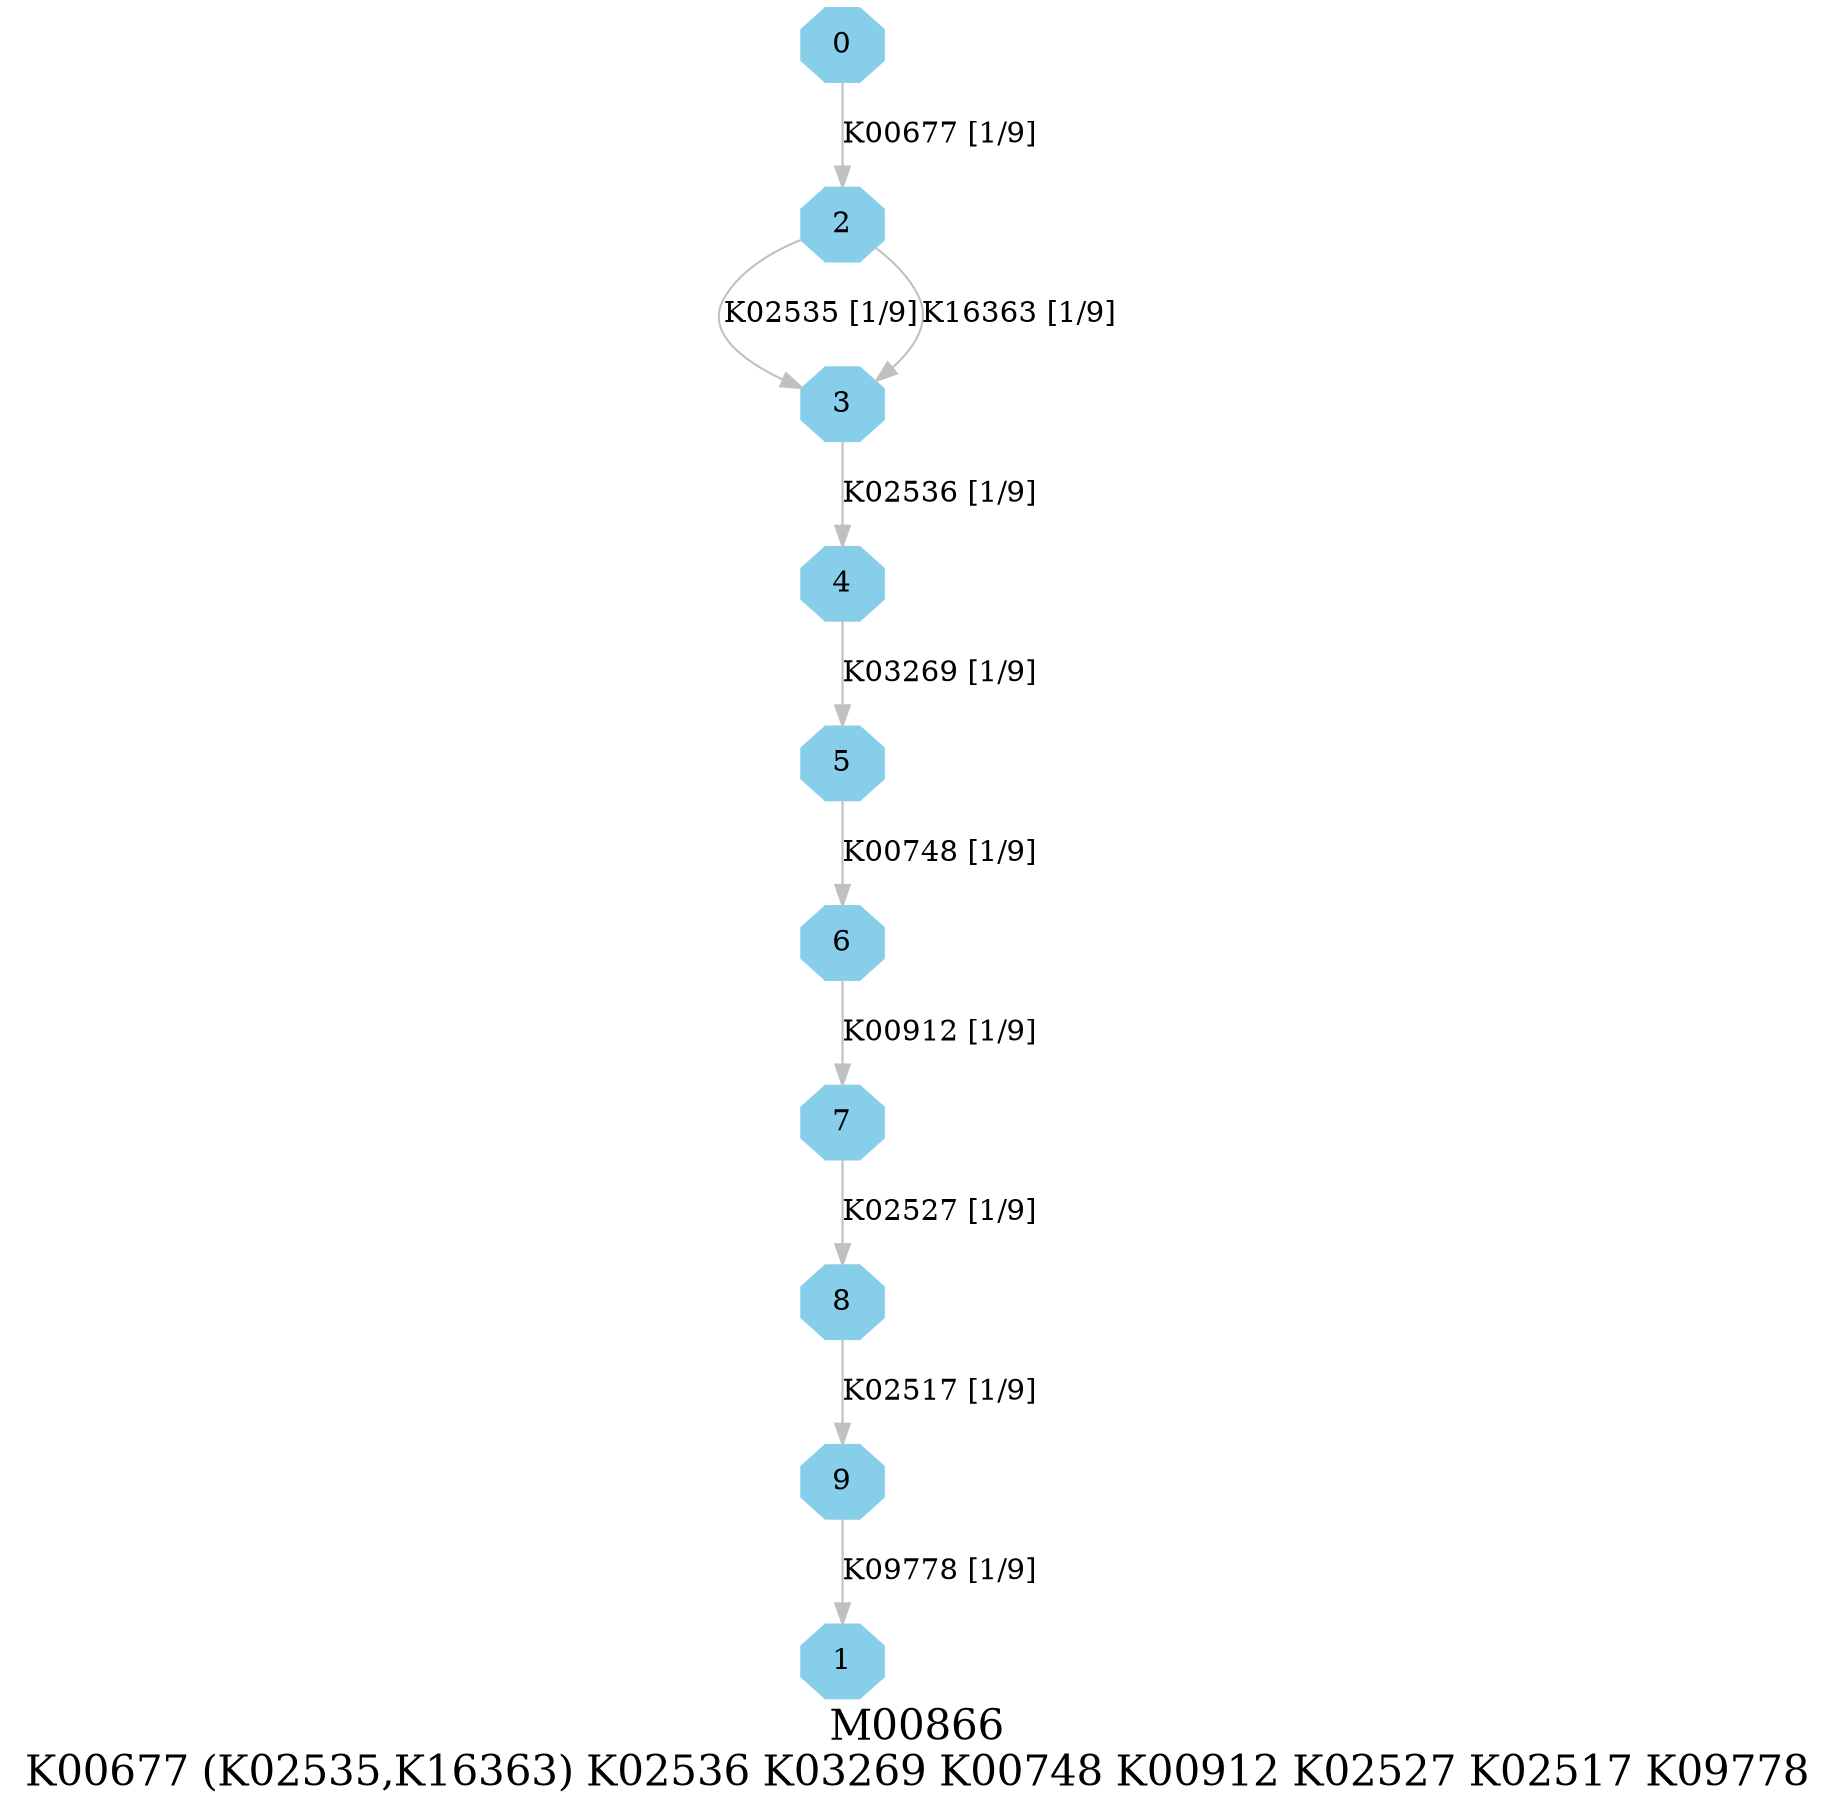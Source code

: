 digraph G {
graph [label="M00866
K00677 (K02535,K16363) K02536 K03269 K00748 K00912 K02527 K02517 K09778",fontsize=20];
node [shape=box,style=filled];
edge [len=3,color=grey];
{node [width=.3,height=.3,shape=octagon,style=filled,color=skyblue] 0 1 2 3 4 5 6 7 8 9 }
0 -> 2 [label="K00677 [1/9]"];
2 -> 3 [label="K02535 [1/9]"];
2 -> 3 [label="K16363 [1/9]"];
3 -> 4 [label="K02536 [1/9]"];
4 -> 5 [label="K03269 [1/9]"];
5 -> 6 [label="K00748 [1/9]"];
6 -> 7 [label="K00912 [1/9]"];
7 -> 8 [label="K02527 [1/9]"];
8 -> 9 [label="K02517 [1/9]"];
9 -> 1 [label="K09778 [1/9]"];
}